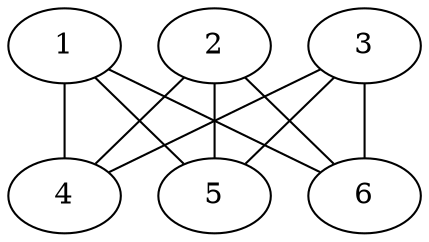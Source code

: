 graph {      
    1 2 3 4 5 6;

    1 -- 4
    1 -- 5
    1 -- 6

    2 -- 4
    2 -- 5
    2 -- 6

    3 -- 4
    3 -- 5
    3 -- 6  
}
